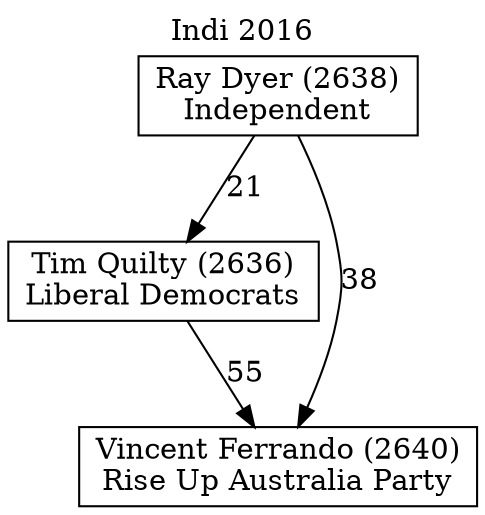 // House preference flow
digraph "Vincent Ferrando (2640)_Indi_2016" {
	graph [label="Indi 2016" labelloc=t mclimit=10]
	node [shape=box]
	"Tim Quilty (2636)" [label="Tim Quilty (2636)
Liberal Democrats"]
	"Vincent Ferrando (2640)" [label="Vincent Ferrando (2640)
Rise Up Australia Party"]
	"Ray Dyer (2638)" [label="Ray Dyer (2638)
Independent"]
	"Ray Dyer (2638)" -> "Vincent Ferrando (2640)" [label=38]
	"Ray Dyer (2638)" -> "Tim Quilty (2636)" [label=21]
	"Tim Quilty (2636)" -> "Vincent Ferrando (2640)" [label=55]
}
